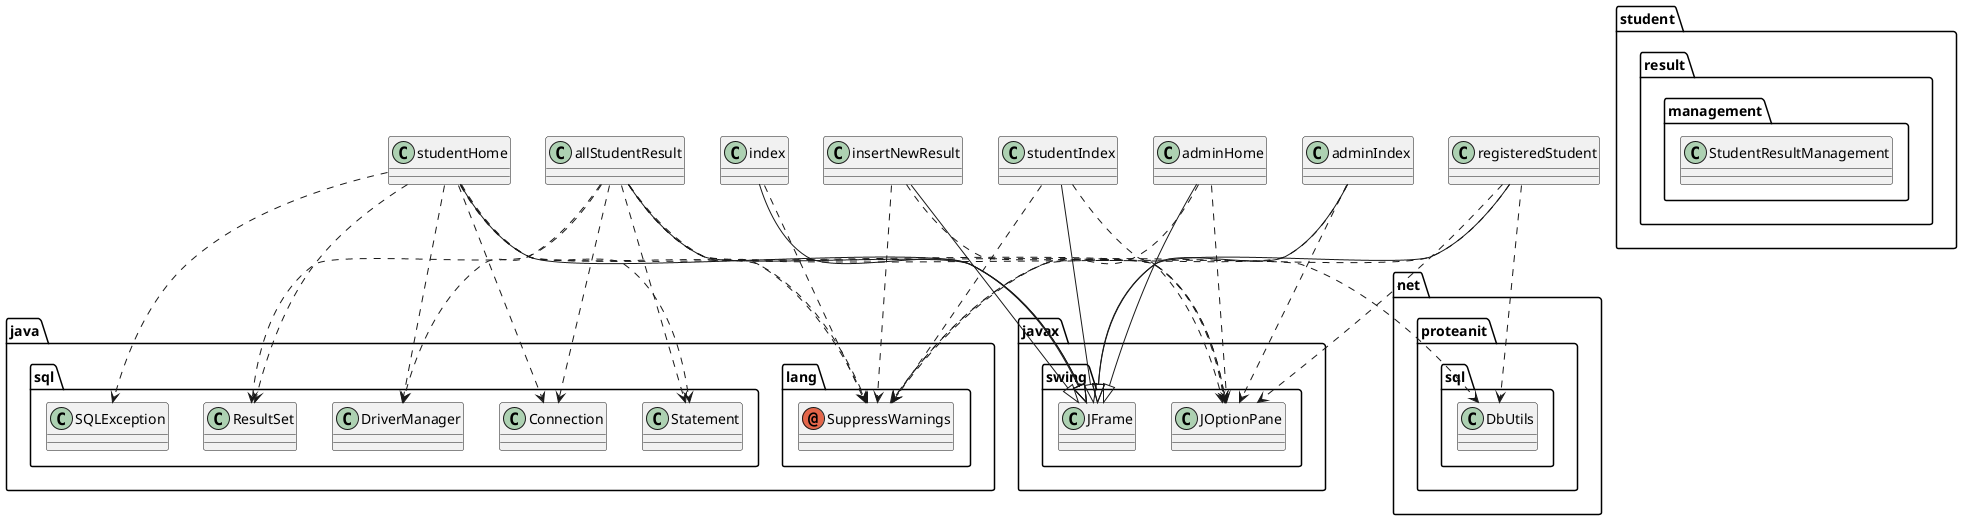 @startuml
annotation java.lang.SuppressWarnings
class adminHome
class adminIndex
class allStudentResult
class index
class insertNewResult
class java.sql.Connection
class java.sql.DriverManager
class java.sql.ResultSet
class java.sql.SQLException
class java.sql.Statement
class javax.swing.JFrame
class javax.swing.JOptionPane
class net.proteanit.sql.DbUtils
class registeredStudent
class student.result.management.StudentResultManagement
class studentHome
class studentIndex
adminHome ..> java.lang.SuppressWarnings
adminHome --|> javax.swing.JFrame
adminHome ..> javax.swing.JOptionPane
adminIndex ..> java.lang.SuppressWarnings
adminIndex --|> javax.swing.JFrame
adminIndex ..> javax.swing.JOptionPane
allStudentResult ..> java.lang.SuppressWarnings
allStudentResult ..> java.sql.Connection
allStudentResult ..> java.sql.DriverManager
allStudentResult ..> java.sql.ResultSet
allStudentResult ..> java.sql.Statement
allStudentResult --|> javax.swing.JFrame
allStudentResult ..> javax.swing.JOptionPane
allStudentResult ..> net.proteanit.sql.DbUtils
index ..> java.lang.SuppressWarnings
index --|> javax.swing.JFrame
insertNewResult ..> java.lang.SuppressWarnings
insertNewResult --|> javax.swing.JFrame
insertNewResult ..> javax.swing.JOptionPane
registeredStudent ..> java.lang.SuppressWarnings
registeredStudent --|> javax.swing.JFrame
registeredStudent ..> javax.swing.JOptionPane
registeredStudent ..> net.proteanit.sql.DbUtils
studentHome ..> java.lang.SuppressWarnings
studentHome ..> java.sql.Connection
studentHome ..> java.sql.DriverManager
studentHome ..> java.sql.ResultSet
studentHome ..> java.sql.SQLException
studentHome ..> java.sql.Statement
studentHome --|> javax.swing.JFrame
studentHome ..> javax.swing.JOptionPane
studentIndex ..> java.lang.SuppressWarnings
studentIndex --|> javax.swing.JFrame
studentIndex ..> javax.swing.JOptionPane
@enduml